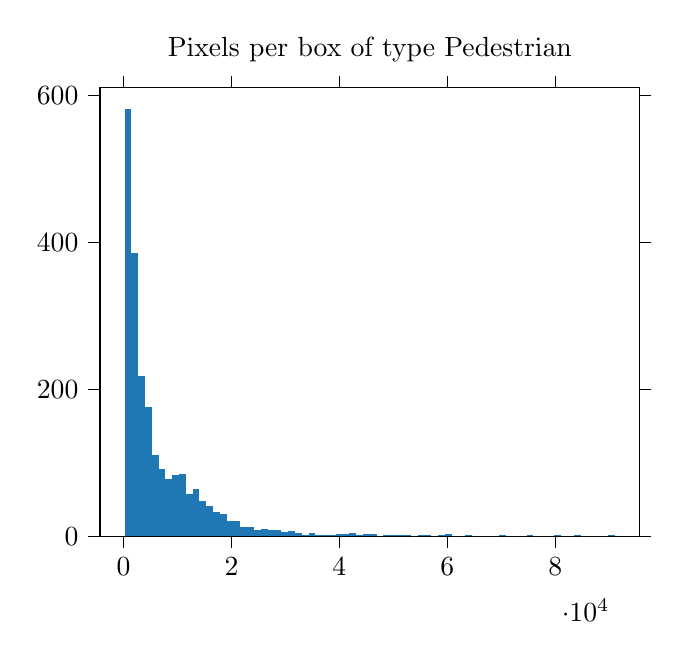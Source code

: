 % This file was created by tikzplotlib v0.8.5.
\begin{tikzpicture}

\definecolor{color0}{rgb}{0.122,0.467,0.706}

\begin{axis}[
tick align=outside,
tick pos=both,
title={Pixels per box of type Pedestrian},
x grid style={white!69.02!black},
xmin=-4361.59, xmax=95637.873,
xtick style={color=black},
y grid style={white!69.02!black},
ymin=0, ymax=610.05,
ytick style={color=black}
]
\draw[fill=color0,draw opacity=0] (axis cs:183.84,0) rectangle (axis cs:1446.459,581);
\draw[fill=color0,draw opacity=0] (axis cs:1446.459,0) rectangle (axis cs:2709.079,385);
\draw[fill=color0,draw opacity=0] (axis cs:2709.079,0) rectangle (axis cs:3971.698,218);
\draw[fill=color0,draw opacity=0] (axis cs:3971.698,0) rectangle (axis cs:5234.318,176);
\draw[fill=color0,draw opacity=0] (axis cs:5234.318,0) rectangle (axis cs:6496.937,110);
\draw[fill=color0,draw opacity=0] (axis cs:6496.937,0) rectangle (axis cs:7759.557,92);
\draw[fill=color0,draw opacity=0] (axis cs:7759.557,0) rectangle (axis cs:9022.176,78);
\draw[fill=color0,draw opacity=0] (axis cs:9022.176,0) rectangle (axis cs:10284.796,83);
\draw[fill=color0,draw opacity=0] (axis cs:10284.796,0) rectangle (axis cs:11547.415,84);
\draw[fill=color0,draw opacity=0] (axis cs:11547.415,0) rectangle (axis cs:12810.035,58);
\draw[fill=color0,draw opacity=0] (axis cs:12810.035,0) rectangle (axis cs:14072.654,64);
\draw[fill=color0,draw opacity=0] (axis cs:14072.654,0) rectangle (axis cs:15335.274,48);
\draw[fill=color0,draw opacity=0] (axis cs:15335.274,0) rectangle (axis cs:16597.893,41);
\draw[fill=color0,draw opacity=0] (axis cs:16597.893,0) rectangle (axis cs:17860.513,33);
\draw[fill=color0,draw opacity=0] (axis cs:17860.513,0) rectangle (axis cs:19123.132,30);
\draw[fill=color0,draw opacity=0] (axis cs:19123.132,0) rectangle (axis cs:20385.752,20);
\draw[fill=color0,draw opacity=0] (axis cs:20385.752,0) rectangle (axis cs:21648.371,21);
\draw[fill=color0,draw opacity=0] (axis cs:21648.371,0) rectangle (axis cs:22910.991,13);
\draw[fill=color0,draw opacity=0] (axis cs:22910.991,0) rectangle (axis cs:24173.61,13);
\draw[fill=color0,draw opacity=0] (axis cs:24173.61,0) rectangle (axis cs:25436.23,9);
\draw[fill=color0,draw opacity=0] (axis cs:25436.23,0) rectangle (axis cs:26698.849,10);
\draw[fill=color0,draw opacity=0] (axis cs:26698.849,0) rectangle (axis cs:27961.469,9);
\draw[fill=color0,draw opacity=0] (axis cs:27961.469,0) rectangle (axis cs:29224.088,8);
\draw[fill=color0,draw opacity=0] (axis cs:29224.088,0) rectangle (axis cs:30486.708,6);
\draw[fill=color0,draw opacity=0] (axis cs:30486.708,0) rectangle (axis cs:31749.327,7);
\draw[fill=color0,draw opacity=0] (axis cs:31749.327,0) rectangle (axis cs:33011.947,4);
\draw[fill=color0,draw opacity=0] (axis cs:33011.947,0) rectangle (axis cs:34274.566,1);
\draw[fill=color0,draw opacity=0] (axis cs:34274.566,0) rectangle (axis cs:35537.186,4);
\draw[fill=color0,draw opacity=0] (axis cs:35537.186,0) rectangle (axis cs:36799.805,2);
\draw[fill=color0,draw opacity=0] (axis cs:36799.805,0) rectangle (axis cs:38062.425,1);
\draw[fill=color0,draw opacity=0] (axis cs:38062.425,0) rectangle (axis cs:39325.044,2);
\draw[fill=color0,draw opacity=0] (axis cs:39325.044,0) rectangle (axis cs:40587.664,3);
\draw[fill=color0,draw opacity=0] (axis cs:40587.664,0) rectangle (axis cs:41850.283,3);
\draw[fill=color0,draw opacity=0] (axis cs:41850.283,0) rectangle (axis cs:43112.903,5);
\draw[fill=color0,draw opacity=0] (axis cs:43112.903,0) rectangle (axis cs:44375.522,1);
\draw[fill=color0,draw opacity=0] (axis cs:44375.522,0) rectangle (axis cs:45638.141,3);
\draw[fill=color0,draw opacity=0] (axis cs:45638.141,0) rectangle (axis cs:46900.761,3);
\draw[fill=color0,draw opacity=0] (axis cs:46900.761,0) rectangle (axis cs:48163.38,0);
\draw[fill=color0,draw opacity=0] (axis cs:48163.38,0) rectangle (axis cs:49426.0,1);
\draw[fill=color0,draw opacity=0] (axis cs:49426.0,0) rectangle (axis cs:50688.619,1);
\draw[fill=color0,draw opacity=0] (axis cs:50688.619,0) rectangle (axis cs:51951.239,2);
\draw[fill=color0,draw opacity=0] (axis cs:51951.239,0) rectangle (axis cs:53213.858,2);
\draw[fill=color0,draw opacity=0] (axis cs:53213.858,0) rectangle (axis cs:54476.478,0);
\draw[fill=color0,draw opacity=0] (axis cs:54476.478,0) rectangle (axis cs:55739.097,1);
\draw[fill=color0,draw opacity=0] (axis cs:55739.097,0) rectangle (axis cs:57001.717,1);
\draw[fill=color0,draw opacity=0] (axis cs:57001.717,0) rectangle (axis cs:58264.336,0);
\draw[fill=color0,draw opacity=0] (axis cs:58264.336,0) rectangle (axis cs:59526.956,2);
\draw[fill=color0,draw opacity=0] (axis cs:59526.956,0) rectangle (axis cs:60789.575,3);
\draw[fill=color0,draw opacity=0] (axis cs:60789.575,0) rectangle (axis cs:62052.195,0);
\draw[fill=color0,draw opacity=0] (axis cs:62052.195,0) rectangle (axis cs:63314.814,0);
\draw[fill=color0,draw opacity=0] (axis cs:63314.814,0) rectangle (axis cs:64577.434,1);
\draw[fill=color0,draw opacity=0] (axis cs:64577.434,0) rectangle (axis cs:65840.053,0);
\draw[fill=color0,draw opacity=0] (axis cs:65840.053,0) rectangle (axis cs:67102.673,0);
\draw[fill=color0,draw opacity=0] (axis cs:67102.673,0) rectangle (axis cs:68365.292,0);
\draw[fill=color0,draw opacity=0] (axis cs:68365.292,0) rectangle (axis cs:69627.912,0);
\draw[fill=color0,draw opacity=0] (axis cs:69627.912,0) rectangle (axis cs:70890.531,1);
\draw[fill=color0,draw opacity=0] (axis cs:70890.531,0) rectangle (axis cs:72153.151,0);
\draw[fill=color0,draw opacity=0] (axis cs:72153.151,0) rectangle (axis cs:73415.77,0);
\draw[fill=color0,draw opacity=0] (axis cs:73415.77,0) rectangle (axis cs:74678.39,0);
\draw[fill=color0,draw opacity=0] (axis cs:74678.39,0) rectangle (axis cs:75941.009,1);
\draw[fill=color0,draw opacity=0] (axis cs:75941.009,0) rectangle (axis cs:77203.629,0);
\draw[fill=color0,draw opacity=0] (axis cs:77203.629,0) rectangle (axis cs:78466.248,0);
\draw[fill=color0,draw opacity=0] (axis cs:78466.248,0) rectangle (axis cs:79728.868,0);
\draw[fill=color0,draw opacity=0] (axis cs:79728.868,0) rectangle (axis cs:80991.487,1);
\draw[fill=color0,draw opacity=0] (axis cs:80991.487,0) rectangle (axis cs:82254.107,0);
\draw[fill=color0,draw opacity=0] (axis cs:82254.107,0) rectangle (axis cs:83516.726,0);
\draw[fill=color0,draw opacity=0] (axis cs:83516.726,0) rectangle (axis cs:84779.346,1);
\draw[fill=color0,draw opacity=0] (axis cs:84779.346,0) rectangle (axis cs:86041.965,0);
\draw[fill=color0,draw opacity=0] (axis cs:86041.965,0) rectangle (axis cs:87304.585,0);
\draw[fill=color0,draw opacity=0] (axis cs:87304.585,0) rectangle (axis cs:88567.204,0);
\draw[fill=color0,draw opacity=0] (axis cs:88567.204,0) rectangle (axis cs:89829.824,0);
\draw[fill=color0,draw opacity=0] (axis cs:89829.824,0) rectangle (axis cs:91092.443,1);
\end{axis}

\end{tikzpicture}
